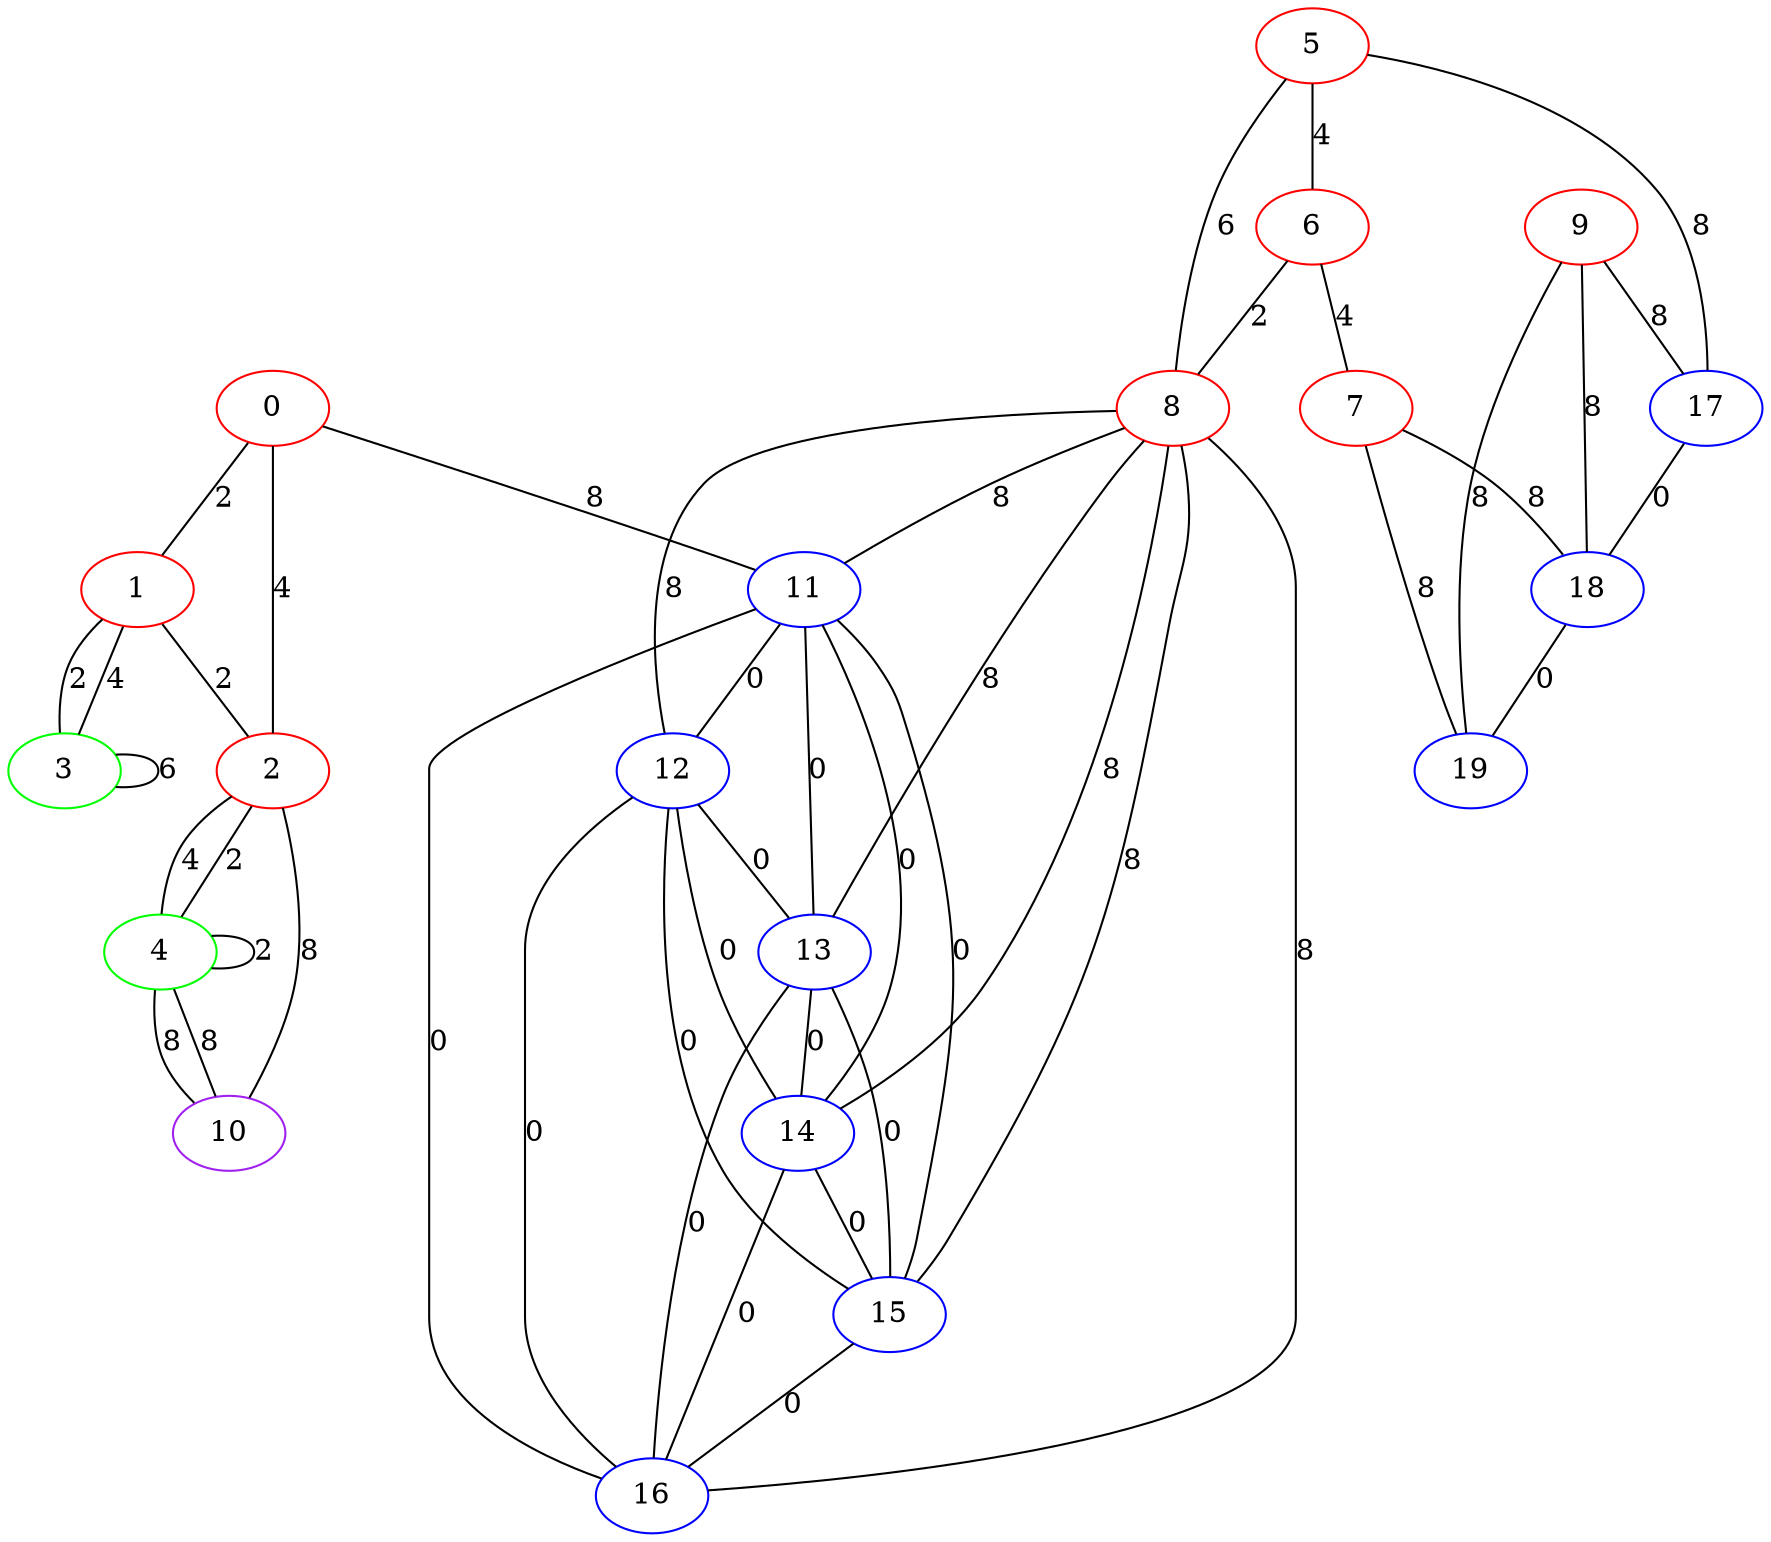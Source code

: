 graph "" {
0 [color=red, weight=1];
1 [color=red, weight=1];
2 [color=red, weight=1];
3 [color=green, weight=2];
4 [color=green, weight=2];
5 [color=red, weight=1];
6 [color=red, weight=1];
7 [color=red, weight=1];
8 [color=red, weight=1];
9 [color=red, weight=1];
10 [color=purple, weight=4];
11 [color=blue, weight=3];
12 [color=blue, weight=3];
13 [color=blue, weight=3];
14 [color=blue, weight=3];
15 [color=blue, weight=3];
16 [color=blue, weight=3];
17 [color=blue, weight=3];
18 [color=blue, weight=3];
19 [color=blue, weight=3];
0 -- 1  [key=0, label=2];
0 -- 2  [key=0, label=4];
0 -- 11  [key=0, label=8];
1 -- 2  [key=0, label=2];
1 -- 3  [key=0, label=2];
1 -- 3  [key=1, label=4];
2 -- 10  [key=0, label=8];
2 -- 4  [key=0, label=2];
2 -- 4  [key=1, label=4];
3 -- 3  [key=0, label=6];
4 -- 4  [key=0, label=2];
4 -- 10  [key=0, label=8];
4 -- 10  [key=1, label=8];
5 -- 8  [key=0, label=6];
5 -- 17  [key=0, label=8];
5 -- 6  [key=0, label=4];
6 -- 8  [key=0, label=2];
6 -- 7  [key=0, label=4];
7 -- 18  [key=0, label=8];
7 -- 19  [key=0, label=8];
8 -- 11  [key=0, label=8];
8 -- 12  [key=0, label=8];
8 -- 13  [key=0, label=8];
8 -- 14  [key=0, label=8];
8 -- 15  [key=0, label=8];
8 -- 16  [key=0, label=8];
9 -- 17  [key=0, label=8];
9 -- 18  [key=0, label=8];
9 -- 19  [key=0, label=8];
11 -- 12  [key=0, label=0];
11 -- 13  [key=0, label=0];
11 -- 14  [key=0, label=0];
11 -- 15  [key=0, label=0];
11 -- 16  [key=0, label=0];
12 -- 13  [key=0, label=0];
12 -- 14  [key=0, label=0];
12 -- 15  [key=0, label=0];
12 -- 16  [key=0, label=0];
13 -- 14  [key=0, label=0];
13 -- 15  [key=0, label=0];
13 -- 16  [key=0, label=0];
14 -- 15  [key=0, label=0];
14 -- 16  [key=0, label=0];
15 -- 16  [key=0, label=0];
17 -- 18  [key=0, label=0];
18 -- 19  [key=0, label=0];
}

